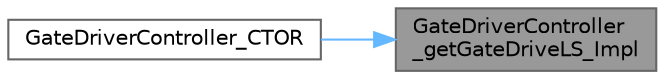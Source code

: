 digraph "GateDriverController_getGateDriveLS_Impl"
{
 // LATEX_PDF_SIZE
  bgcolor="transparent";
  edge [fontname=Helvetica,fontsize=10,labelfontname=Helvetica,labelfontsize=10];
  node [fontname=Helvetica,fontsize=10,shape=box,height=0.2,width=0.4];
  rankdir="RL";
  Node1 [id="Node000001",label="GateDriverController\l_getGateDriveLS_Impl",height=0.2,width=0.4,color="gray40", fillcolor="grey60", style="filled", fontcolor="black",tooltip="Gets the current Gate Drive Low Side value."];
  Node1 -> Node2 [id="edge1_Node000001_Node000002",dir="back",color="steelblue1",style="solid",tooltip=" "];
  Node2 [id="Node000002",label="GateDriverController_CTOR",height=0.2,width=0.4,color="grey40", fillcolor="white", style="filled",URL="$_gate_driver_controller_8c.html#a5dbd532eee9a70e2ef5cb06f11edb3c0",tooltip="Constructor for the Gate Driver Controller."];
}
